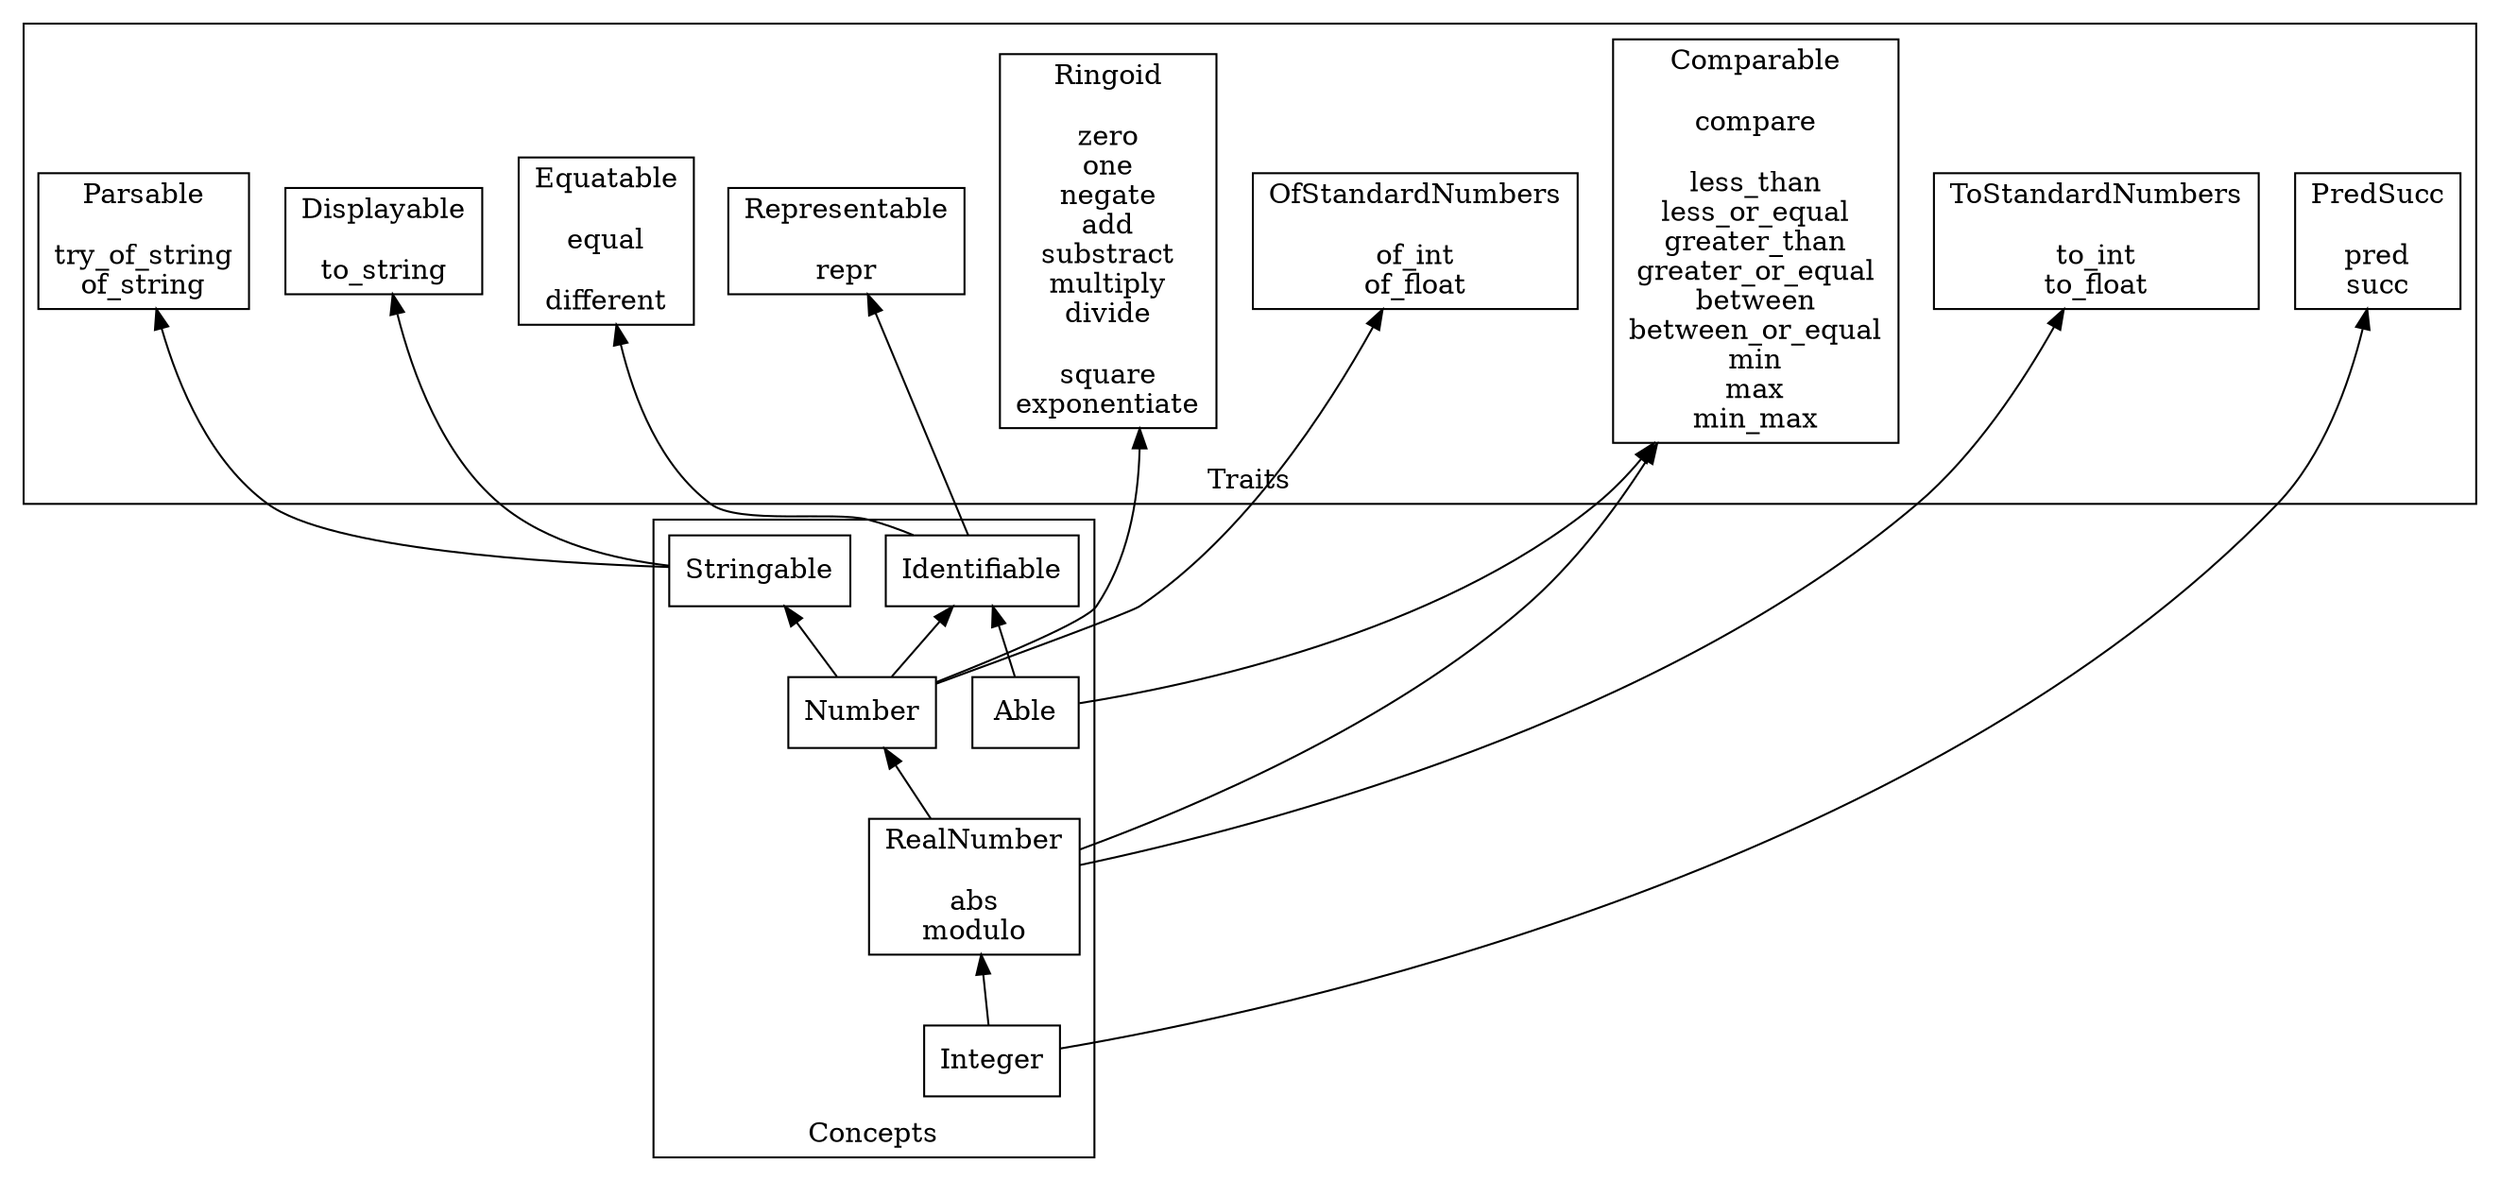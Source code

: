 digraph {
  rankdir="BT"
  node [shape="box"]
  subgraph cluster_Traits {
    label="Traits";
    representable [label="Representable\n\nrepr"];
    displayable [label="Displayable\n\nto_string"];
    equatable [label="Equatable\n\nequal\n\ndifferent"];
    parsable [label="Parsable\n\ntry_of_string\nof_string"];
    comparable [label="Comparable\n\ncompare\n\nless_than\nless_or_equal\ngreater_than\ngreater_or_equal\nbetween\nbetween_or_equal\nmin\nmax\nmin_max"];
    ringoid [label="Ringoid\n\nzero\none\nnegate\nadd\nsubstract\nmultiply\ndivide\n\nsquare\nexponentiate"];
    ofstandardnumbers [label="OfStandardNumbers\n\nof_int\nof_float"];
    tostandardnumbers [label="ToStandardNumbers\n\nto_int\nto_float"];
    predsucc [label="PredSucc\n\npred\nsucc"];
  }
  subgraph cluster_Concepts {
    label="Concepts";
    identifiable [label="Identifiable"];
    able [label="Able"];
    stringable [label="Stringable"];
    number [label="Number"];
    realnumber [label="RealNumber\n\nabs\nmodulo"];
    integer [label="Integer"];
  }
  identifiable -> equatable
  identifiable -> representable
  able -> identifiable
  able -> comparable
  stringable -> displayable
  stringable -> parsable
  number -> identifiable
  number -> stringable
  number -> ringoid
  number -> ofstandardnumbers
  realnumber -> number
  realnumber -> comparable
  realnumber -> tostandardnumbers
  integer -> realnumber
  integer -> predsucc
}
